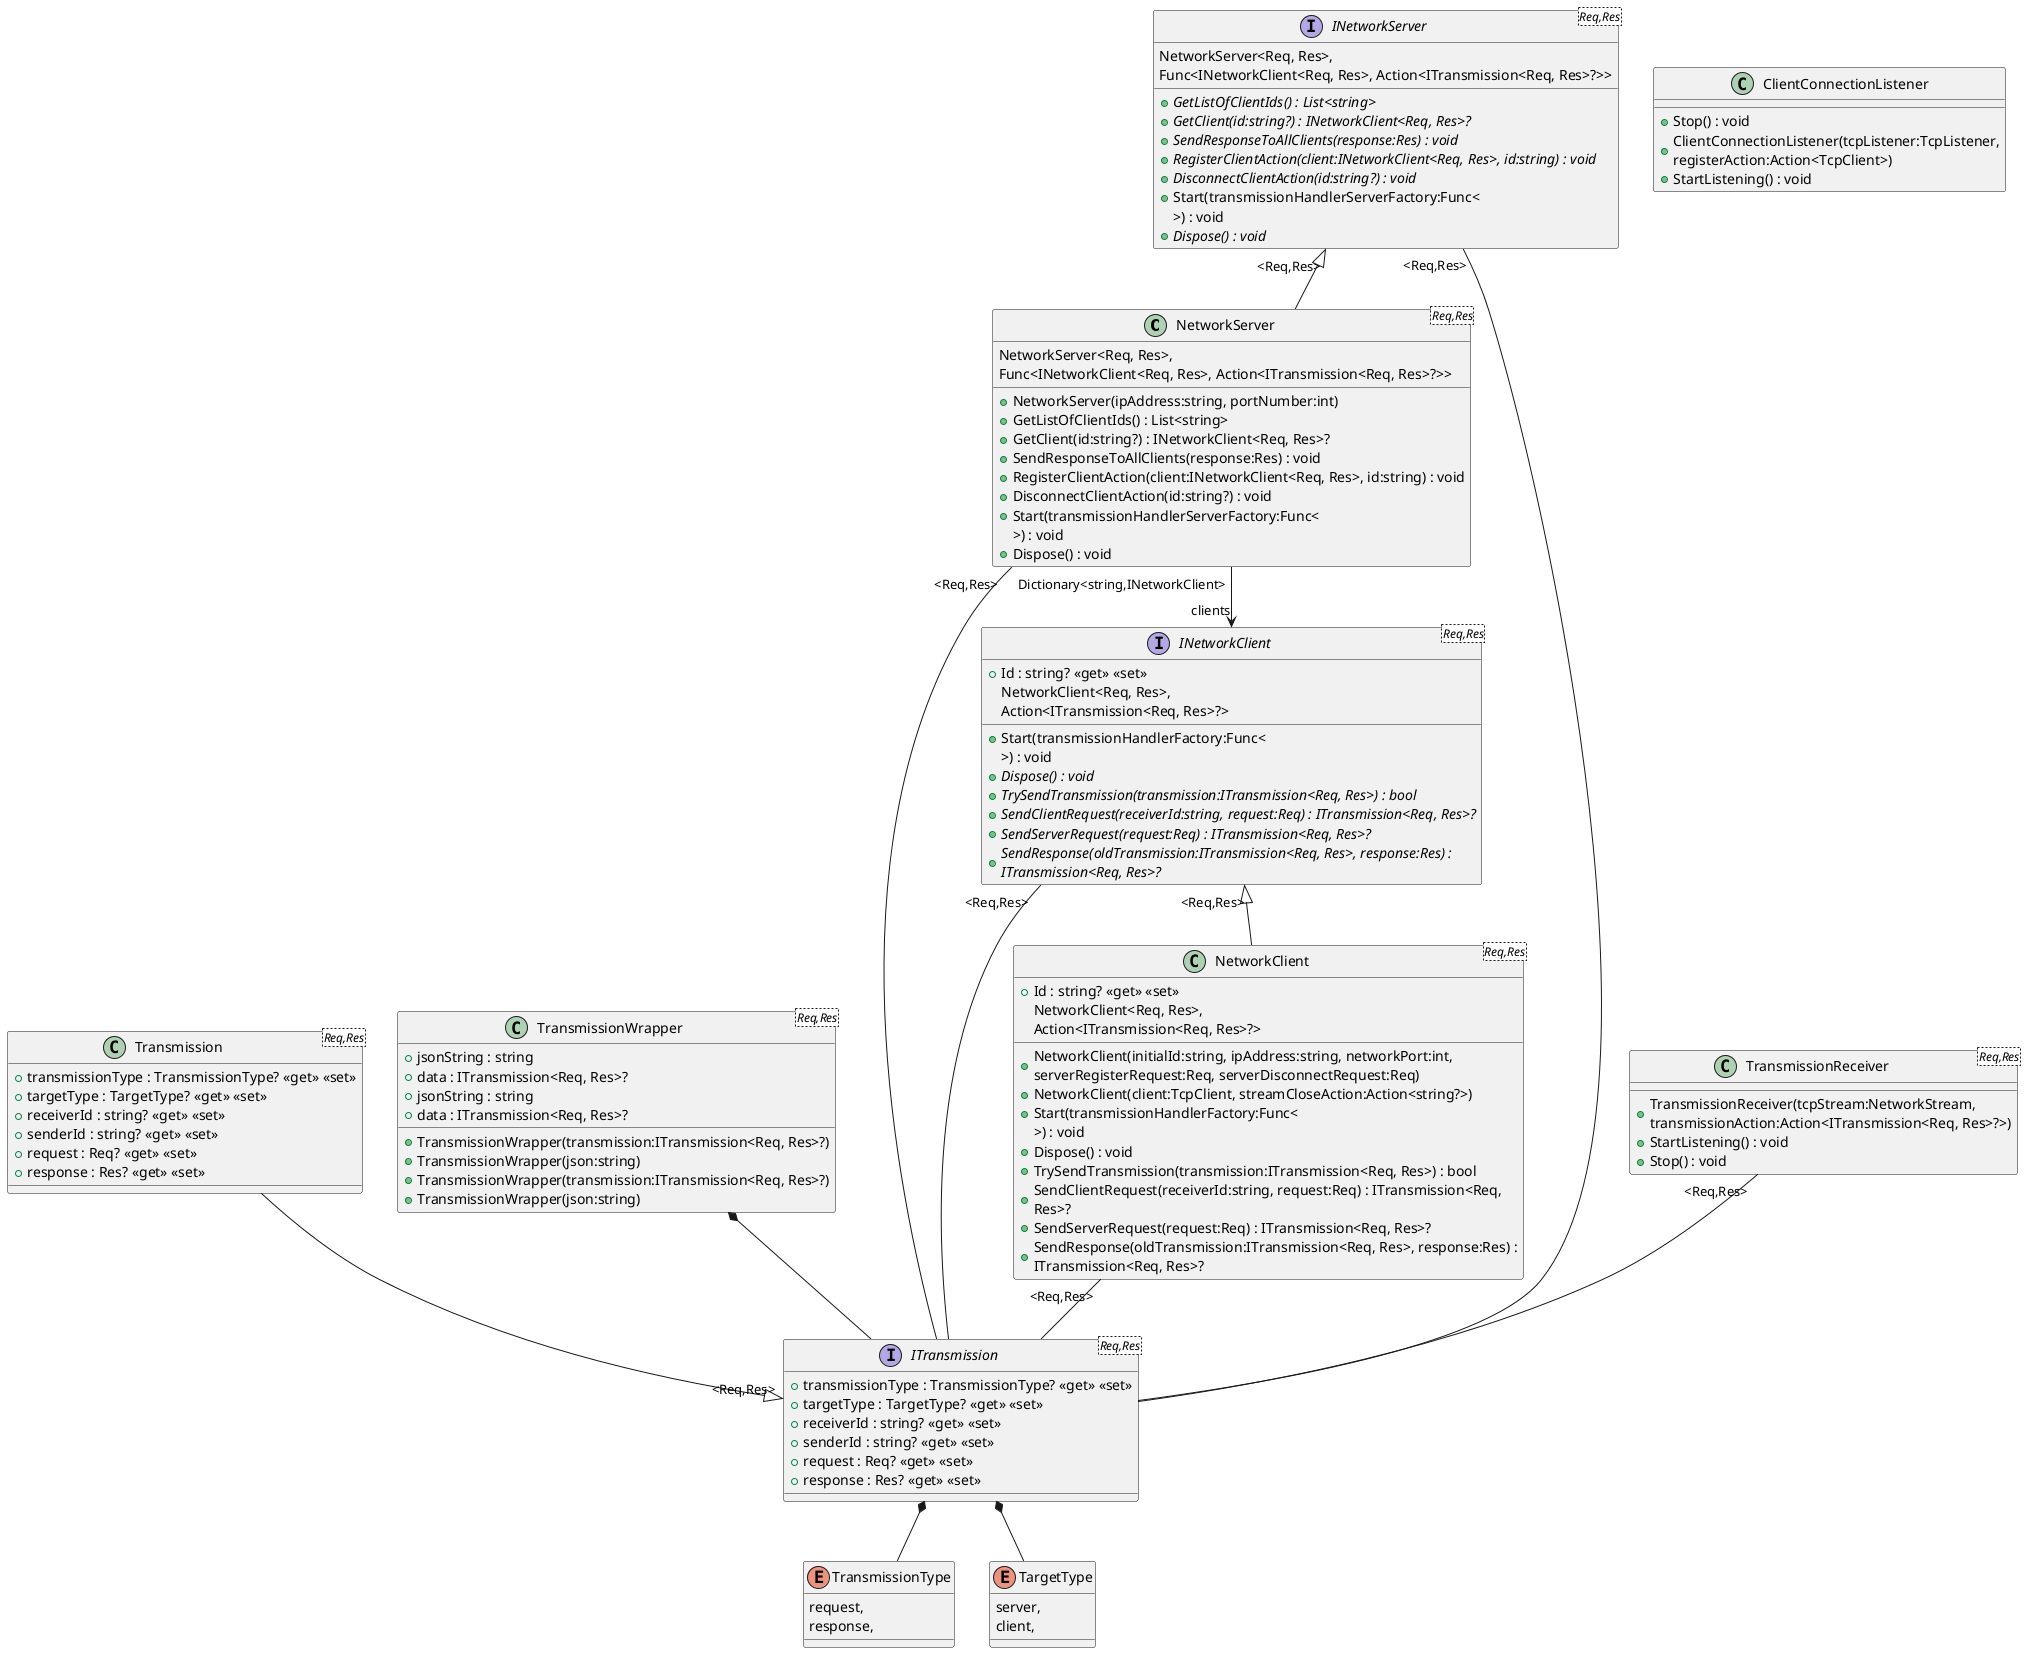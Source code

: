 @startuml
'skinparam linetype polyline
'skinparam linetype ortho
skinparam wrapWidth 500
skinparam maxMessageSize 50

' together {
    class "NetworkServer"<Req,Res> {
        + NetworkServer(ipAddress:string, portNumber:int)
        + GetListOfClientIds() : List<string>
        + GetClient(id:string?) : INetworkClient<Req, Res>?
        + SendResponseToAllClients(response:Res) : void
        + RegisterClientAction(client:INetworkClient<Req, Res>, id:string) : void
        + DisconnectClientAction(id:string?) : void
        + Start(transmissionHandlerServerFactory:Func<
                    NetworkServer<Req, Res>,
                    Func<INetworkClient<Req, Res>, Action<ITransmission<Req, Res>?>>
                >) : void
        + Dispose() : void
    }
    "NetworkServer" "<Req,Res>" -- "ITransmission"
    NetworkServer "Dictionary<string,INetworkClient>" --> "clients" INetworkClient
    "INetworkServer" "<Req,Res>" <|-- "NetworkServer"
    interface "INetworkServer"<Req,Res> {
        + {abstract} GetListOfClientIds() : List<string>
        + {abstract} GetClient(id:string?) : INetworkClient<Req, Res>?
        + {abstract} SendResponseToAllClients(response:Res) : void
        + {abstract} RegisterClientAction(client:INetworkClient<Req, Res>, id:string) : void
        + {abstract} DisconnectClientAction(id:string?) : void
        + Start(transmissionHandlerServerFactory:Func<
                    NetworkServer<Req, Res>,
                    Func<INetworkClient<Req, Res>, Action<ITransmission<Req, Res>?>>
                >) : void
        + {abstract} Dispose() : void
    }
    "INetworkServer" "<Req,Res>" -- "ITransmission"
    class ClientConnectionListener {
        + Stop() : void
        + ClientConnectionListener(tcpListener:TcpListener, registerAction:Action<TcpClient>)
        + StartListening() : void
    }
' }

' together {
    class "NetworkClient"<Req,Res> {
        + Id : string? <<get>> <<set>>
        + NetworkClient(initialId:string, ipAddress:string, networkPort:int, serverRegisterRequest:Req, serverDisconnectRequest:Req)
        + NetworkClient(client:TcpClient, streamCloseAction:Action<string?>)
        + Start(transmissionHandlerFactory:Func<
                    NetworkClient<Req, Res>,
                    Action<ITransmission<Req, Res>?>
                >) : void
        + Dispose() : void
        + TrySendTransmission(transmission:ITransmission<Req, Res>) : bool
        + SendClientRequest(receiverId:string, request:Req) : ITransmission<Req, Res>?
        + SendServerRequest(request:Req) : ITransmission<Req, Res>?
        + SendResponse(oldTransmission:ITransmission<Req, Res>, response:Res) : ITransmission<Req, Res>?
    }
    "NetworkClient" "<Req,Res>" -- "ITransmission"
    "INetworkClient" "<Req,Res>" <|-- "NetworkClient"
    interface "INetworkClient"<Req,Res> {
        + Id : string? <<get>> <<set>>
        + Start(transmissionHandlerFactory:Func<
                    NetworkClient<Req, Res>,
                    Action<ITransmission<Req, Res>?>
                >) : void
        + {abstract} Dispose() : void
        + {abstract} TrySendTransmission(transmission:ITransmission<Req, Res>) : bool
        + {abstract} SendClientRequest(receiverId:string, request:Req) : ITransmission<Req, Res>?
        + {abstract} SendServerRequest(request:Req) : ITransmission<Req, Res>?
        + {abstract} SendResponse(oldTransmission:ITransmission<Req, Res>, response:Res) : ITransmission<Req, Res>?
    }
    "INetworkClient" "<Req,Res>" -- "ITransmission"
    class "TransmissionReceiver"<Req,Res> {
        + TransmissionReceiver(tcpStream:NetworkStream, transmissionAction:Action<ITransmission<Req, Res>?>)
        + StartListening() : void
        + Stop() : void
    }
    "TransmissionReceiver" "<Req,Res>" -- "ITransmission"
' }
    enum TransmissionType {
        request,
        response,
    }
    enum TargetType {
        server,
        client,
    }
together {
    interface "ITransmission"<Req,Res> {
    + transmissionType : TransmissionType? <<get>> <<set>>
    + targetType : TargetType? <<get>> <<set>>
    + receiverId : string? <<get>> <<set>>
    + senderId : string? <<get>> <<set>>
    + request : Req? <<get>> <<set>>
    + response : Res? <<get>> <<set>>
    }
    ITransmission *-- TransmissionType
    ITransmission *-- TargetType
    class "TransmissionWrapper"<Req,Res> {
        + jsonString : string
        + data : ITransmission<Req, Res>?
        + TransmissionWrapper(transmission:ITransmission<Req, Res>?)
        + TransmissionWrapper(json:string)
    }
    class "Transmission"<Req,Res> {
        + transmissionType : TransmissionType? <<get>> <<set>>
        + targetType : TargetType? <<get>> <<set>>
        + receiverId : string? <<get>> <<set>>
        + senderId : string? <<get>> <<set>>
        + request : Req? <<get>> <<set>>
        + response : Res? <<get>> <<set>>
    }
    class "TransmissionWrapper"<Req,Res> {
        + jsonString : string
        + data : ITransmission<Req, Res>?
        + TransmissionWrapper(transmission:ITransmission<Req, Res>?)
        + TransmissionWrapper(json:string)
    }
    TransmissionWrapper *-- ITransmission
    "ITransmission" "<Req,Res>" <|-- "Transmission"
}
@enduml
